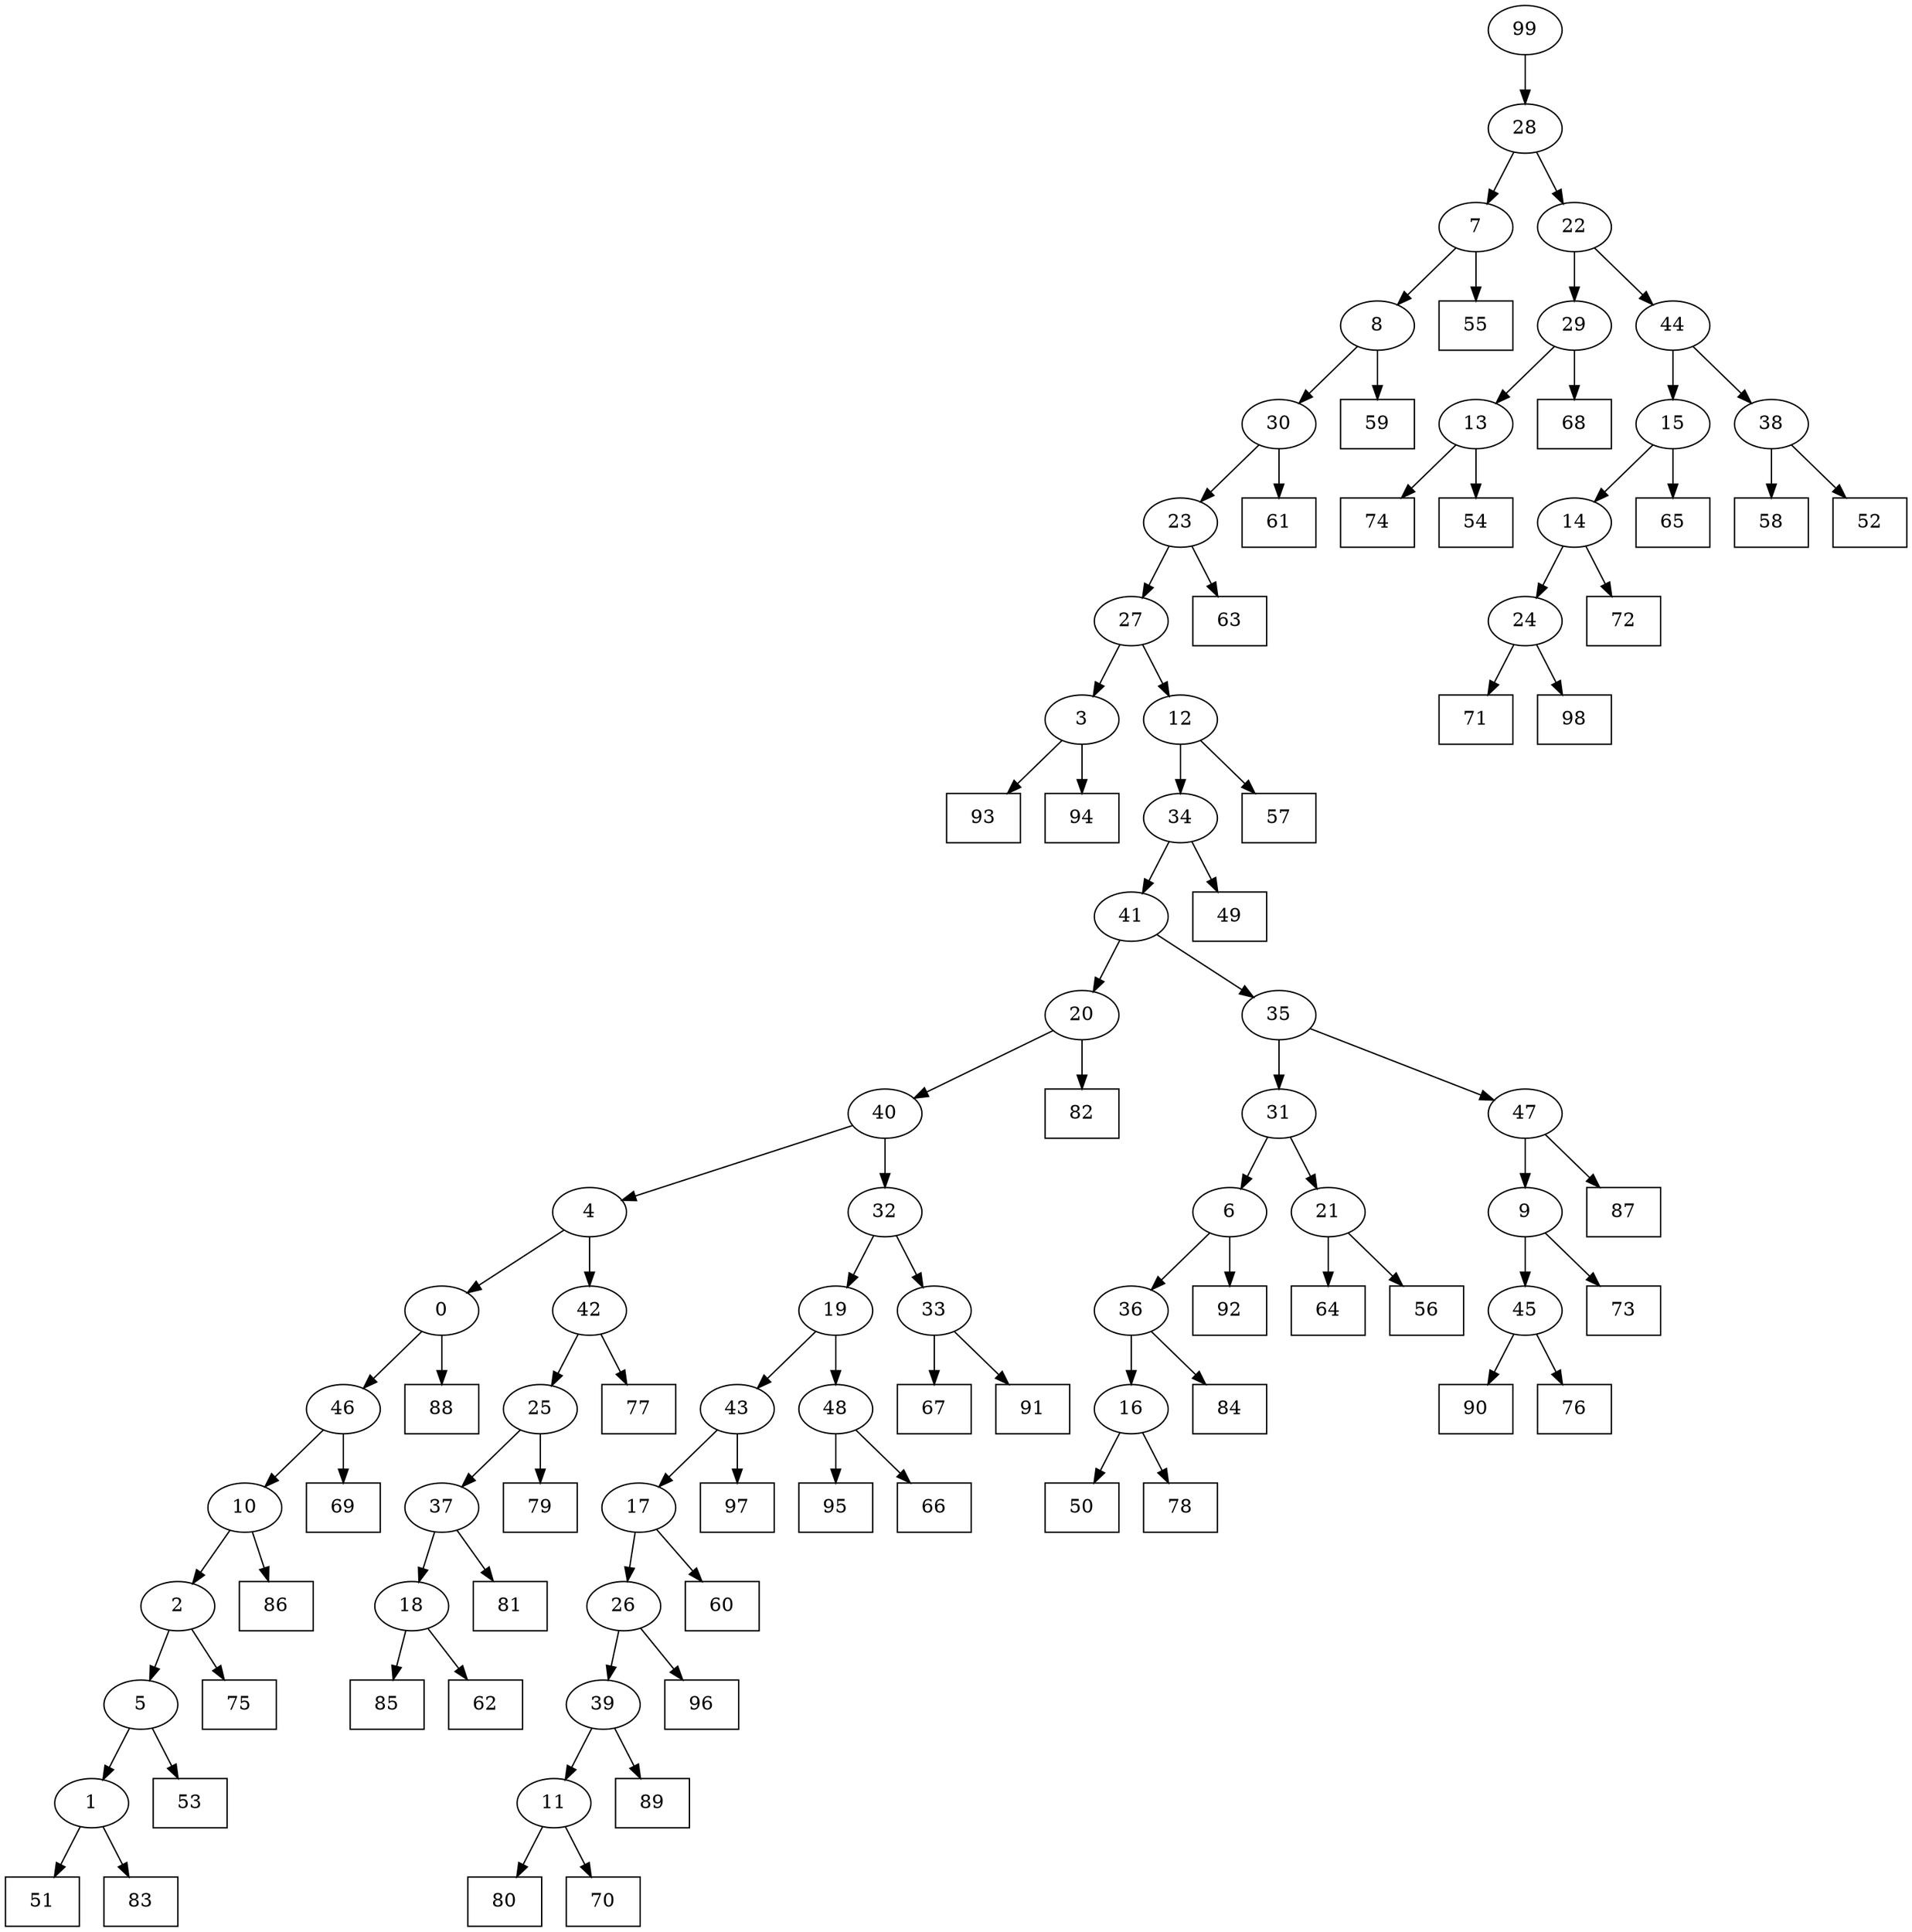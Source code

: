 digraph G {
0[label="0"];
1[label="1"];
2[label="2"];
3[label="3"];
4[label="4"];
5[label="5"];
6[label="6"];
7[label="7"];
8[label="8"];
9[label="9"];
10[label="10"];
11[label="11"];
12[label="12"];
13[label="13"];
14[label="14"];
15[label="15"];
16[label="16"];
17[label="17"];
18[label="18"];
19[label="19"];
20[label="20"];
21[label="21"];
22[label="22"];
23[label="23"];
24[label="24"];
25[label="25"];
26[label="26"];
27[label="27"];
28[label="28"];
29[label="29"];
30[label="30"];
31[label="31"];
32[label="32"];
33[label="33"];
34[label="34"];
35[label="35"];
36[label="36"];
37[label="37"];
38[label="38"];
39[label="39"];
40[label="40"];
41[label="41"];
42[label="42"];
43[label="43"];
44[label="44"];
45[label="45"];
46[label="46"];
47[label="47"];
48[label="48"];
49[shape=box,label="79"];
50[shape=box,label="92"];
51[shape=box,label="64"];
52[shape=box,label="93"];
53[shape=box,label="80"];
54[shape=box,label="65"];
55[shape=box,label="95"];
56[shape=box,label="90"];
57[shape=box,label="55"];
58[shape=box,label="74"];
59[shape=box,label="75"];
60[shape=box,label="94"];
61[shape=box,label="50"];
62[shape=box,label="54"];
63[shape=box,label="51"];
64[shape=box,label="63"];
65[shape=box,label="66"];
66[shape=box,label="97"];
67[shape=box,label="73"];
68[shape=box,label="60"];
69[shape=box,label="84"];
70[shape=box,label="68"];
71[shape=box,label="72"];
72[shape=box,label="96"];
73[shape=box,label="53"];
74[shape=box,label="85"];
75[shape=box,label="69"];
76[shape=box,label="71"];
77[shape=box,label="88"];
78[shape=box,label="86"];
79[shape=box,label="58"];
80[shape=box,label="89"];
81[shape=box,label="76"];
82[shape=box,label="56"];
83[shape=box,label="82"];
84[shape=box,label="98"];
85[shape=box,label="81"];
86[shape=box,label="78"];
87[shape=box,label="70"];
88[shape=box,label="77"];
89[shape=box,label="67"];
90[shape=box,label="83"];
91[shape=box,label="57"];
92[shape=box,label="61"];
93[shape=box,label="62"];
94[shape=box,label="49"];
95[shape=box,label="59"];
96[shape=box,label="52"];
97[shape=box,label="87"];
98[shape=box,label="91"];
99[label="99"];
34->94 ;
18->74 ;
2->59 ;
48->55 ;
45->81 ;
39->80 ;
23->64 ;
22->29 ;
26->39 ;
21->51 ;
24->84 ;
24->76 ;
3->60 ;
10->78 ;
43->66 ;
10->2 ;
12->91 ;
39->11 ;
2->5 ;
5->73 ;
5->1 ;
1->90 ;
7->57 ;
29->13 ;
13->58 ;
99->28 ;
47->97 ;
25->49 ;
16->61 ;
30->23 ;
4->42 ;
42->88 ;
27->12 ;
48->65 ;
35->31 ;
31->21 ;
11->87 ;
13->62 ;
6->50 ;
8->95 ;
20->40 ;
40->32 ;
44->15 ;
35->47 ;
28->22 ;
22->44 ;
14->71 ;
11->53 ;
9->67 ;
7->8 ;
38->96 ;
17->68 ;
41->35 ;
21->82 ;
12->34 ;
46->10 ;
8->30 ;
30->92 ;
18->93 ;
43->17 ;
20->83 ;
0->46 ;
46->75 ;
3->52 ;
19->43 ;
1->63 ;
6->36 ;
36->69 ;
29->70 ;
25->37 ;
31->6 ;
17->26 ;
26->72 ;
15->14 ;
14->24 ;
40->4 ;
4->0 ;
37->85 ;
34->41 ;
41->20 ;
32->19 ;
19->48 ;
15->54 ;
9->45 ;
45->56 ;
28->7 ;
23->27 ;
27->3 ;
47->9 ;
33->98 ;
42->25 ;
44->38 ;
38->79 ;
37->18 ;
36->16 ;
16->86 ;
0->77 ;
32->33 ;
33->89 ;
}
